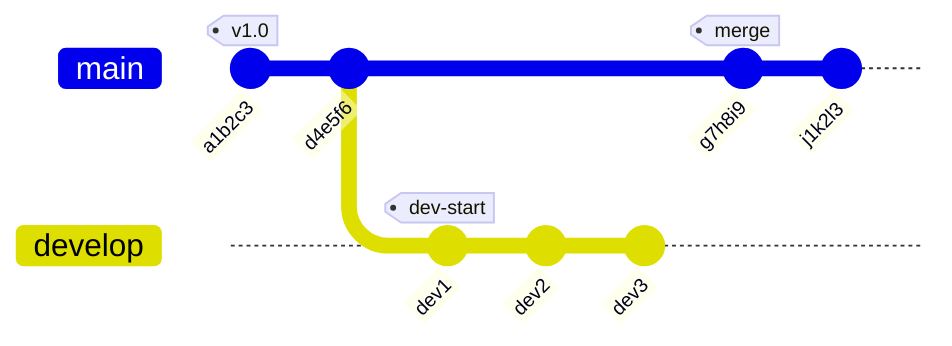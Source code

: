 gitGraph
   commit id: "a1b2c3" tag: "v1.0"
   commit id: "d4e5f6"
   branch develop
   commit id: "dev1" tag: "dev-start"
   commit id: "dev2"
   commit id: "dev3"
   checkout main
   commit id: "g7h8i9" tag: "merge"
   commit id: "j1k2l3"